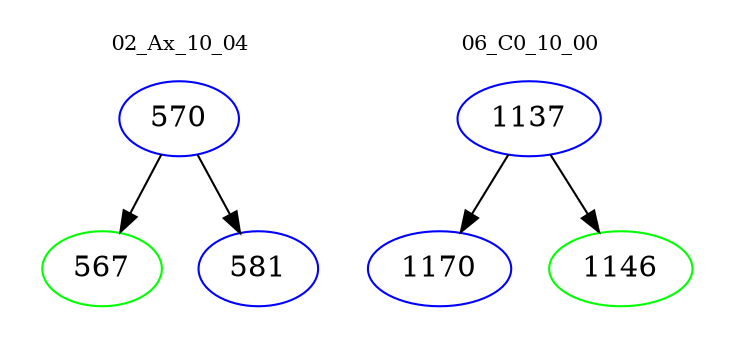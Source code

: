 digraph{
subgraph cluster_0 {
color = white
label = "02_Ax_10_04";
fontsize=10;
T0_570 [label="570", color="blue"]
T0_570 -> T0_567 [color="black"]
T0_567 [label="567", color="green"]
T0_570 -> T0_581 [color="black"]
T0_581 [label="581", color="blue"]
}
subgraph cluster_1 {
color = white
label = "06_C0_10_00";
fontsize=10;
T1_1137 [label="1137", color="blue"]
T1_1137 -> T1_1170 [color="black"]
T1_1170 [label="1170", color="blue"]
T1_1137 -> T1_1146 [color="black"]
T1_1146 [label="1146", color="green"]
}
}
